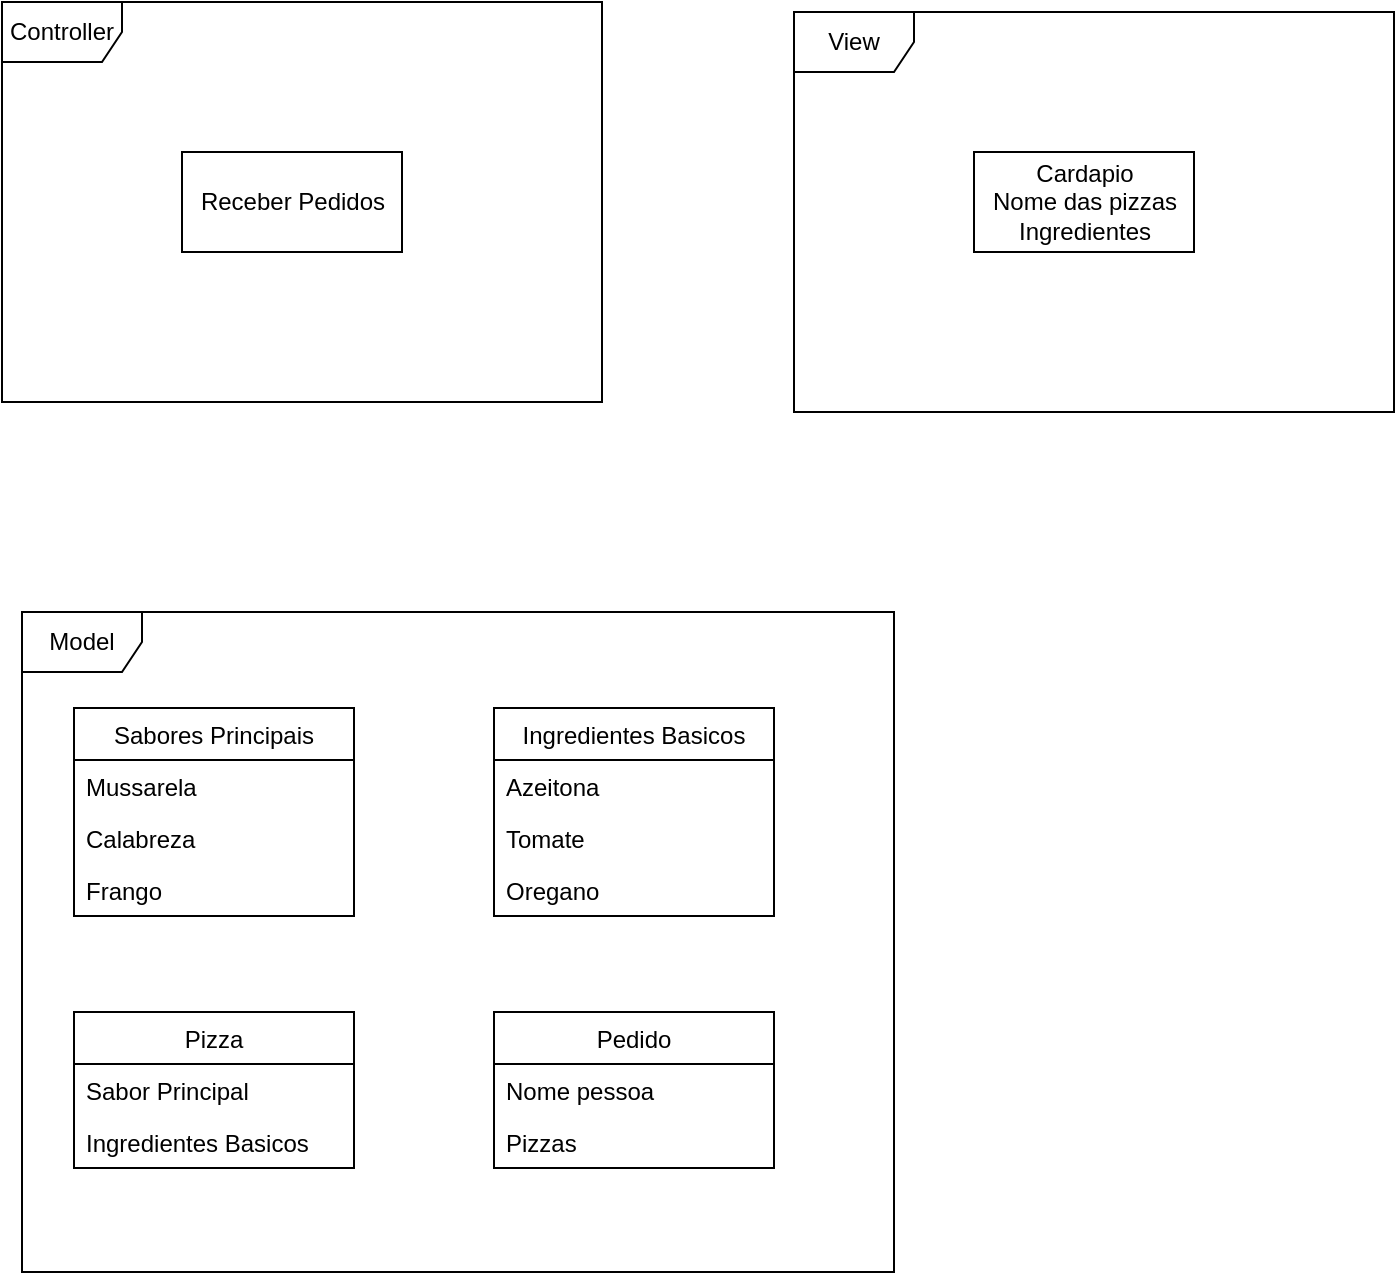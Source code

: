 <mxfile version="14.7.2" type="github">
  <diagram id="LqB8bqA6eQ__GW4WmAGL" name="Page-1">
    <mxGraphModel dx="1422" dy="762" grid="1" gridSize="10" guides="1" tooltips="1" connect="1" arrows="1" fold="1" page="1" pageScale="1" pageWidth="827" pageHeight="1169" math="0" shadow="0">
      <root>
        <mxCell id="0" />
        <mxCell id="1" parent="0" />
        <mxCell id="-q_v5kkXqhMpHcqImr-7-3" value="&lt;font style=&quot;vertical-align: inherit&quot;&gt;&lt;font style=&quot;vertical-align: inherit&quot;&gt;View&lt;/font&gt;&lt;/font&gt;" style="shape=umlFrame;whiteSpace=wrap;html=1;" vertex="1" parent="1">
          <mxGeometry x="510" y="300" width="300" height="200" as="geometry" />
        </mxCell>
        <mxCell id="-q_v5kkXqhMpHcqImr-7-8" value="&lt;font style=&quot;vertical-align: inherit&quot;&gt;&lt;font style=&quot;vertical-align: inherit&quot;&gt;Cardapio&lt;br&gt;Nome das pizzas&lt;br&gt;Ingredientes&lt;br&gt;&lt;/font&gt;&lt;/font&gt;" style="html=1;" vertex="1" parent="1">
          <mxGeometry x="600" y="370" width="110" height="50" as="geometry" />
        </mxCell>
        <mxCell id="-q_v5kkXqhMpHcqImr-7-9" value="&lt;font style=&quot;vertical-align: inherit&quot;&gt;&lt;font style=&quot;vertical-align: inherit&quot;&gt;Controller&lt;/font&gt;&lt;/font&gt;" style="shape=umlFrame;whiteSpace=wrap;html=1;" vertex="1" parent="1">
          <mxGeometry x="114" y="295" width="300" height="200" as="geometry" />
        </mxCell>
        <mxCell id="-q_v5kkXqhMpHcqImr-7-10" value="&lt;font style=&quot;vertical-align: inherit&quot;&gt;&lt;font style=&quot;vertical-align: inherit&quot;&gt;Receber Pedidos&lt;br&gt;&lt;/font&gt;&lt;/font&gt;" style="html=1;" vertex="1" parent="1">
          <mxGeometry x="204" y="370" width="110" height="50" as="geometry" />
        </mxCell>
        <mxCell id="-q_v5kkXqhMpHcqImr-7-11" value="&lt;font style=&quot;vertical-align: inherit&quot;&gt;&lt;font style=&quot;vertical-align: inherit&quot;&gt;Model&lt;/font&gt;&lt;/font&gt;" style="shape=umlFrame;whiteSpace=wrap;html=1;" vertex="1" parent="1">
          <mxGeometry x="124" y="600" width="436" height="330" as="geometry" />
        </mxCell>
        <mxCell id="-q_v5kkXqhMpHcqImr-7-12" value="Sabores Principais" style="swimlane;fontStyle=0;childLayout=stackLayout;horizontal=1;startSize=26;fillColor=none;horizontalStack=0;resizeParent=1;resizeParentMax=0;resizeLast=0;collapsible=1;marginBottom=0;" vertex="1" parent="1">
          <mxGeometry x="150" y="648" width="140" height="104" as="geometry" />
        </mxCell>
        <mxCell id="-q_v5kkXqhMpHcqImr-7-13" value="Mussarela" style="text;strokeColor=none;fillColor=none;align=left;verticalAlign=top;spacingLeft=4;spacingRight=4;overflow=hidden;rotatable=0;points=[[0,0.5],[1,0.5]];portConstraint=eastwest;" vertex="1" parent="-q_v5kkXqhMpHcqImr-7-12">
          <mxGeometry y="26" width="140" height="26" as="geometry" />
        </mxCell>
        <mxCell id="-q_v5kkXqhMpHcqImr-7-14" value="Calabreza" style="text;strokeColor=none;fillColor=none;align=left;verticalAlign=top;spacingLeft=4;spacingRight=4;overflow=hidden;rotatable=0;points=[[0,0.5],[1,0.5]];portConstraint=eastwest;" vertex="1" parent="-q_v5kkXqhMpHcqImr-7-12">
          <mxGeometry y="52" width="140" height="26" as="geometry" />
        </mxCell>
        <mxCell id="-q_v5kkXqhMpHcqImr-7-15" value="Frango" style="text;strokeColor=none;fillColor=none;align=left;verticalAlign=top;spacingLeft=4;spacingRight=4;overflow=hidden;rotatable=0;points=[[0,0.5],[1,0.5]];portConstraint=eastwest;" vertex="1" parent="-q_v5kkXqhMpHcqImr-7-12">
          <mxGeometry y="78" width="140" height="26" as="geometry" />
        </mxCell>
        <mxCell id="-q_v5kkXqhMpHcqImr-7-16" value="Ingredientes Basicos" style="swimlane;fontStyle=0;childLayout=stackLayout;horizontal=1;startSize=26;fillColor=none;horizontalStack=0;resizeParent=1;resizeParentMax=0;resizeLast=0;collapsible=1;marginBottom=0;" vertex="1" parent="1">
          <mxGeometry x="360" y="648" width="140" height="104" as="geometry" />
        </mxCell>
        <mxCell id="-q_v5kkXqhMpHcqImr-7-17" value="Azeitona" style="text;strokeColor=none;fillColor=none;align=left;verticalAlign=top;spacingLeft=4;spacingRight=4;overflow=hidden;rotatable=0;points=[[0,0.5],[1,0.5]];portConstraint=eastwest;" vertex="1" parent="-q_v5kkXqhMpHcqImr-7-16">
          <mxGeometry y="26" width="140" height="26" as="geometry" />
        </mxCell>
        <mxCell id="-q_v5kkXqhMpHcqImr-7-18" value="Tomate" style="text;strokeColor=none;fillColor=none;align=left;verticalAlign=top;spacingLeft=4;spacingRight=4;overflow=hidden;rotatable=0;points=[[0,0.5],[1,0.5]];portConstraint=eastwest;" vertex="1" parent="-q_v5kkXqhMpHcqImr-7-16">
          <mxGeometry y="52" width="140" height="26" as="geometry" />
        </mxCell>
        <mxCell id="-q_v5kkXqhMpHcqImr-7-19" value="Oregano" style="text;strokeColor=none;fillColor=none;align=left;verticalAlign=top;spacingLeft=4;spacingRight=4;overflow=hidden;rotatable=0;points=[[0,0.5],[1,0.5]];portConstraint=eastwest;" vertex="1" parent="-q_v5kkXqhMpHcqImr-7-16">
          <mxGeometry y="78" width="140" height="26" as="geometry" />
        </mxCell>
        <mxCell id="-q_v5kkXqhMpHcqImr-7-20" value="Pizza" style="swimlane;fontStyle=0;childLayout=stackLayout;horizontal=1;startSize=26;fillColor=none;horizontalStack=0;resizeParent=1;resizeParentMax=0;resizeLast=0;collapsible=1;marginBottom=0;" vertex="1" parent="1">
          <mxGeometry x="150" y="800" width="140" height="78" as="geometry" />
        </mxCell>
        <mxCell id="-q_v5kkXqhMpHcqImr-7-21" value="Sabor Principal" style="text;strokeColor=none;fillColor=none;align=left;verticalAlign=top;spacingLeft=4;spacingRight=4;overflow=hidden;rotatable=0;points=[[0,0.5],[1,0.5]];portConstraint=eastwest;" vertex="1" parent="-q_v5kkXqhMpHcqImr-7-20">
          <mxGeometry y="26" width="140" height="26" as="geometry" />
        </mxCell>
        <mxCell id="-q_v5kkXqhMpHcqImr-7-23" value="Ingredientes Basicos" style="text;strokeColor=none;fillColor=none;align=left;verticalAlign=top;spacingLeft=4;spacingRight=4;overflow=hidden;rotatable=0;points=[[0,0.5],[1,0.5]];portConstraint=eastwest;" vertex="1" parent="-q_v5kkXqhMpHcqImr-7-20">
          <mxGeometry y="52" width="140" height="26" as="geometry" />
        </mxCell>
        <mxCell id="-q_v5kkXqhMpHcqImr-7-24" value="Pedido" style="swimlane;fontStyle=0;childLayout=stackLayout;horizontal=1;startSize=26;fillColor=none;horizontalStack=0;resizeParent=1;resizeParentMax=0;resizeLast=0;collapsible=1;marginBottom=0;" vertex="1" parent="1">
          <mxGeometry x="360" y="800" width="140" height="78" as="geometry" />
        </mxCell>
        <mxCell id="-q_v5kkXqhMpHcqImr-7-25" value="Nome pessoa" style="text;strokeColor=none;fillColor=none;align=left;verticalAlign=top;spacingLeft=4;spacingRight=4;overflow=hidden;rotatable=0;points=[[0,0.5],[1,0.5]];portConstraint=eastwest;" vertex="1" parent="-q_v5kkXqhMpHcqImr-7-24">
          <mxGeometry y="26" width="140" height="26" as="geometry" />
        </mxCell>
        <mxCell id="-q_v5kkXqhMpHcqImr-7-26" value="Pizzas" style="text;strokeColor=none;fillColor=none;align=left;verticalAlign=top;spacingLeft=4;spacingRight=4;overflow=hidden;rotatable=0;points=[[0,0.5],[1,0.5]];portConstraint=eastwest;" vertex="1" parent="-q_v5kkXqhMpHcqImr-7-24">
          <mxGeometry y="52" width="140" height="26" as="geometry" />
        </mxCell>
      </root>
    </mxGraphModel>
  </diagram>
</mxfile>
